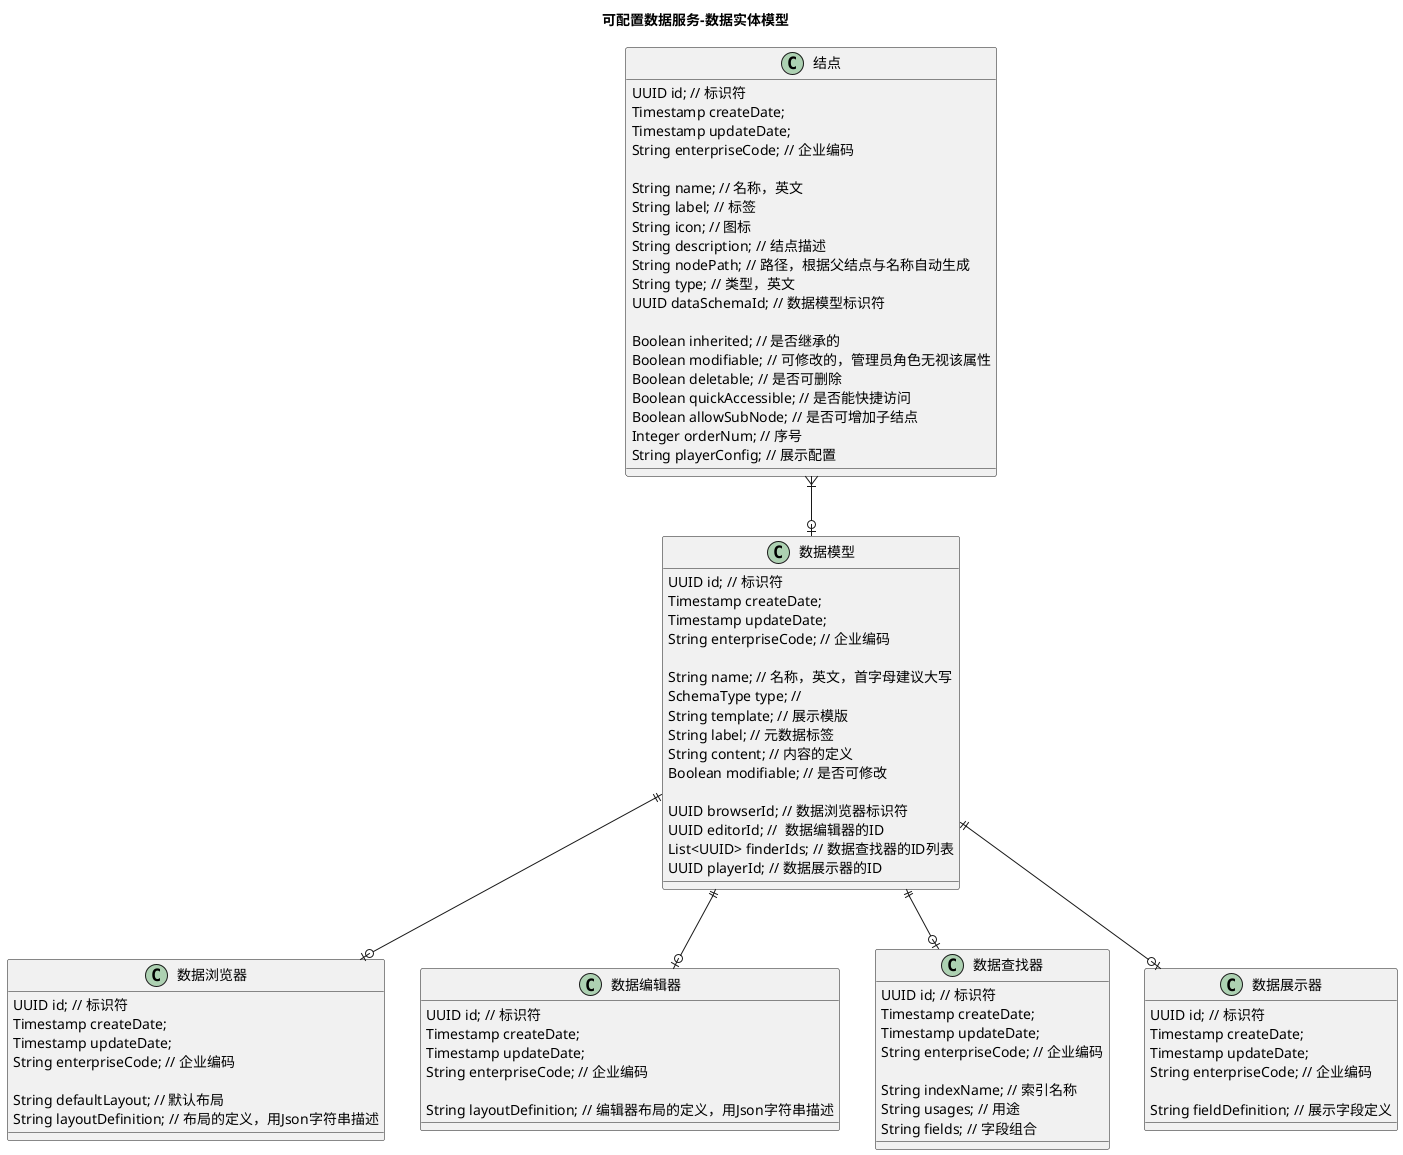 @startuml data_model_entities

title 可配置数据服务-数据实体模型

class DataNode as "结点" {
    UUID id; // 标识符
    Timestamp createDate;
    Timestamp updateDate;
    String enterpriseCode; // 企业编码

    String name; // 名称，英文
    String label; // 标签
    String icon; // 图标
    String description; // 结点描述
    String nodePath; // 路径，根据父结点与名称自动生成
    String type; // 类型，英文
    UUID dataSchemaId; // 数据模型标识符

    Boolean inherited; // 是否继承的
    Boolean modifiable; // 可修改的，管理员角色无视该属性
    Boolean deletable; // 是否可删除
    Boolean quickAccessible; // 是否能快捷访问
    Boolean allowSubNode; // 是否可增加子结点
    Integer orderNum; // 序号
    String playerConfig; // 展示配置
}

class DataSchema as "数据模型" {
    UUID id; // 标识符
    Timestamp createDate;
    Timestamp updateDate;
    String enterpriseCode; // 企业编码

    String name; // 名称，英文，首字母建议大写
    SchemaType type; //
    String template; // 展示模版
    String label; // 元数据标签
    String content; // 内容的定义
    Boolean modifiable; // 是否可修改

    UUID browserId; // 数据浏览器标识符
    UUID editorId; //  数据编辑器的ID
    List<UUID> finderIds; // 数据查找器的ID列表
    UUID playerId; // 数据展示器的ID
}

class DataBrowser as "数据浏览器" {
    UUID id; // 标识符
    Timestamp createDate;
    Timestamp updateDate;
    String enterpriseCode; // 企业编码

    String defaultLayout; // 默认布局
    String layoutDefinition; // 布局的定义，用Json字符串描述
}

class DataEditor as "数据编辑器" {
    UUID id; // 标识符
    Timestamp createDate;
    Timestamp updateDate;
    String enterpriseCode; // 企业编码

    String layoutDefinition; // 编辑器布局的定义，用Json字符串描述
}

class DataFinder as "数据查找器" {
    UUID id; // 标识符
    Timestamp createDate;
    Timestamp updateDate;
    String enterpriseCode; // 企业编码

    String indexName; // 索引名称
    String usages; // 用途
    String fields; // 字段组合
}

class DataPlayer as "数据展示器" {
    UUID id; // 标识符
    Timestamp createDate;
    Timestamp updateDate;
    String enterpriseCode; // 企业编码

    String fieldDefinition; // 展示字段定义
}

DataNode }|--o| DataSchema
DataSchema ||--o| DataBrowser
DataSchema ||--o| DataEditor
DataSchema ||--o| DataFinder
DataSchema ||--o| DataPlayer

@enduml